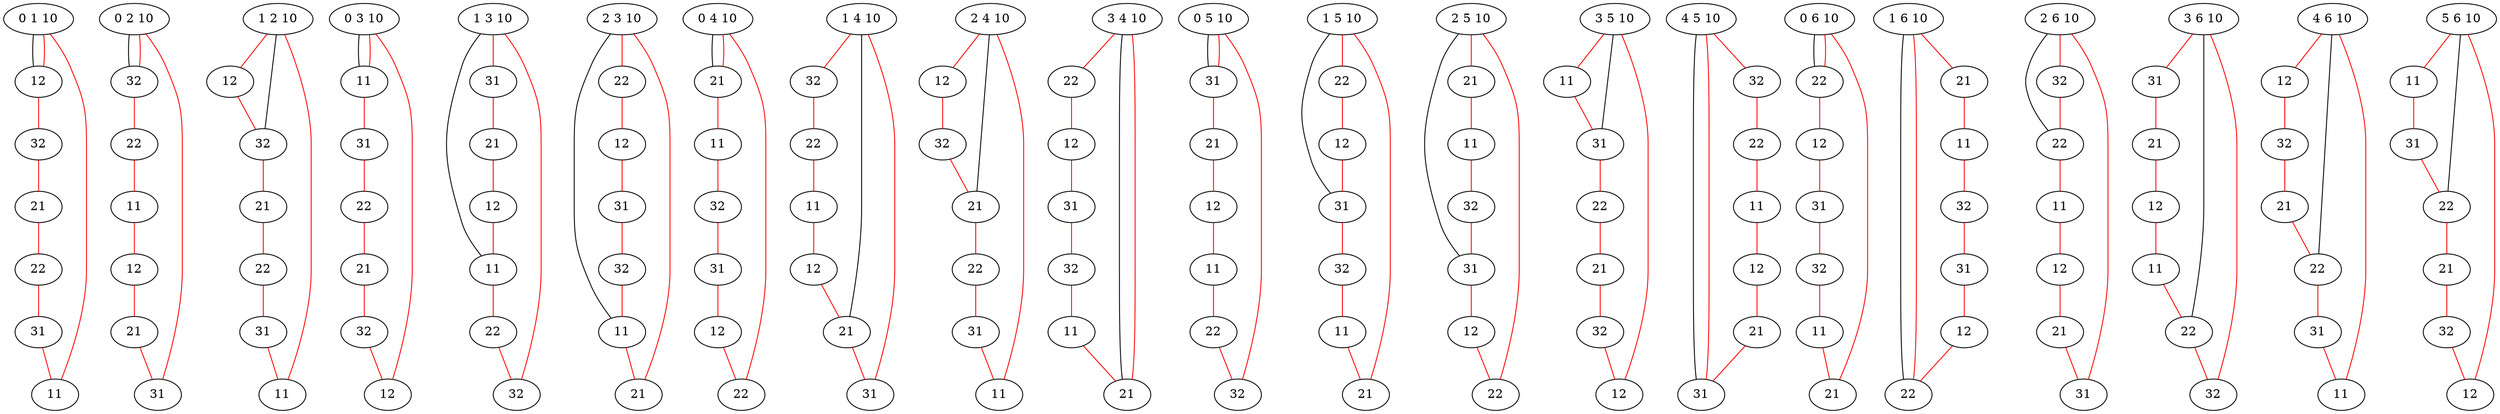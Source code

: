 graph{
l0é1é0 [label="0 1 10"];
l0é1é1 [label="11"];
l0é1é2 [label="31"];
l0é1é3 [label="12"];
l0é1é4 [label="22"];
l0é1é5 [label="32"];
l0é1é6 [label="21"];
edge [color=black];
l0é1é0--l0é1é3;
edge [color=red];
l0é1é3--l0é1é5--l0é1é6--l0é1é4--l0é1é2--l0é1é1--l0é1é0--l0é1é3;
l0é2é0 [label="0 2 10"];
l0é2é1 [label="11"];
l0é2é2 [label="31"];
l0é2é3 [label="12"];
l0é2é4 [label="22"];
l0é2é5 [label="32"];
l0é2é6 [label="21"];
edge [color=black];
l0é2é0--l0é2é5;
edge [color=red];
l0é2é5--l0é2é4--l0é2é1--l0é2é3--l0é2é6--l0é2é2--l0é2é0--l0é2é5;
l1é2é0 [label="1 2 10"];
l1é2é1 [label="11"];
l1é2é2 [label="31"];
l1é2é3 [label="12"];
l1é2é4 [label="22"];
l1é2é5 [label="32"];
l1é2é6 [label="21"];
edge [color=black];
l1é2é0--l1é2é5;
edge [color=red];
l1é2é5--l1é2é6--l1é2é4--l1é2é2--l1é2é1--l1é2é0--l1é2é3--l1é2é5;
l0é3é0 [label="0 3 10"];
l0é3é1 [label="11"];
l0é3é2 [label="31"];
l0é3é3 [label="12"];
l0é3é4 [label="22"];
l0é3é5 [label="32"];
l0é3é6 [label="21"];
edge [color=black];
l0é3é0--l0é3é1;
edge [color=red];
l0é3é1--l0é3é2--l0é3é4--l0é3é6--l0é3é5--l0é3é3--l0é3é0--l0é3é1;
l1é3é0 [label="1 3 10"];
l1é3é1 [label="11"];
l1é3é2 [label="31"];
l1é3é3 [label="12"];
l1é3é4 [label="22"];
l1é3é5 [label="32"];
l1é3é6 [label="21"];
edge [color=black];
l1é3é0--l1é3é1;
edge [color=red];
l1é3é1--l1é3é4--l1é3é5--l1é3é0--l1é3é2--l1é3é6--l1é3é3--l1é3é1;
l2é3é0 [label="2 3 10"];
l2é3é1 [label="11"];
l2é3é2 [label="31"];
l2é3é3 [label="12"];
l2é3é4 [label="22"];
l2é3é5 [label="32"];
l2é3é6 [label="21"];
edge [color=black];
l2é3é0--l2é3é1;
edge [color=red];
l2é3é1--l2é3é6--l2é3é0--l2é3é4--l2é3é3--l2é3é2--l2é3é5--l2é3é1;
l0é4é0 [label="0 4 10"];
l0é4é1 [label="11"];
l0é4é2 [label="31"];
l0é4é3 [label="12"];
l0é4é4 [label="22"];
l0é4é5 [label="32"];
l0é4é6 [label="21"];
edge [color=black];
l0é4é0--l0é4é6;
edge [color=red];
l0é4é6--l0é4é1--l0é4é5--l0é4é2--l0é4é3--l0é4é4--l0é4é0--l0é4é6;
l1é4é0 [label="1 4 10"];
l1é4é1 [label="11"];
l1é4é2 [label="31"];
l1é4é3 [label="12"];
l1é4é4 [label="22"];
l1é4é5 [label="32"];
l1é4é6 [label="21"];
edge [color=black];
l1é4é0--l1é4é6;
edge [color=red];
l1é4é6--l1é4é2--l1é4é0--l1é4é5--l1é4é4--l1é4é1--l1é4é3--l1é4é6;
l2é4é0 [label="2 4 10"];
l2é4é1 [label="11"];
l2é4é2 [label="31"];
l2é4é3 [label="12"];
l2é4é4 [label="22"];
l2é4é5 [label="32"];
l2é4é6 [label="21"];
edge [color=black];
l2é4é0--l2é4é6;
edge [color=red];
l2é4é6--l2é4é4--l2é4é2--l2é4é1--l2é4é0--l2é4é3--l2é4é5--l2é4é6;
l3é4é0 [label="3 4 10"];
l3é4é1 [label="11"];
l3é4é2 [label="31"];
l3é4é3 [label="12"];
l3é4é4 [label="22"];
l3é4é5 [label="32"];
l3é4é6 [label="21"];
edge [color=black];
l3é4é0--l3é4é6;
edge [color=red];
l3é4é6--l3é4é0--l3é4é4--l3é4é3--l3é4é2--l3é4é5--l3é4é1--l3é4é6;
l0é5é0 [label="0 5 10"];
l0é5é1 [label="11"];
l0é5é2 [label="31"];
l0é5é3 [label="12"];
l0é5é4 [label="22"];
l0é5é5 [label="32"];
l0é5é6 [label="21"];
edge [color=black];
l0é5é0--l0é5é2;
edge [color=red];
l0é5é2--l0é5é6--l0é5é3--l0é5é1--l0é5é4--l0é5é5--l0é5é0--l0é5é2;
l1é5é0 [label="1 5 10"];
l1é5é1 [label="11"];
l1é5é2 [label="31"];
l1é5é3 [label="12"];
l1é5é4 [label="22"];
l1é5é5 [label="32"];
l1é5é6 [label="21"];
edge [color=black];
l1é5é0--l1é5é2;
edge [color=red];
l1é5é2--l1é5é5--l1é5é1--l1é5é6--l1é5é0--l1é5é4--l1é5é3--l1é5é2;
l2é5é0 [label="2 5 10"];
l2é5é1 [label="11"];
l2é5é2 [label="31"];
l2é5é3 [label="12"];
l2é5é4 [label="22"];
l2é5é5 [label="32"];
l2é5é6 [label="21"];
edge [color=black];
l2é5é0--l2é5é2;
edge [color=red];
l2é5é2--l2é5é3--l2é5é4--l2é5é0--l2é5é6--l2é5é1--l2é5é5--l2é5é2;
l3é5é0 [label="3 5 10"];
l3é5é1 [label="11"];
l3é5é2 [label="31"];
l3é5é3 [label="12"];
l3é5é4 [label="22"];
l3é5é5 [label="32"];
l3é5é6 [label="21"];
edge [color=black];
l3é5é0--l3é5é2;
edge [color=red];
l3é5é2--l3é5é4--l3é5é6--l3é5é5--l3é5é3--l3é5é0--l3é5é1--l3é5é2;
l4é5é0 [label="4 5 10"];
l4é5é1 [label="11"];
l4é5é2 [label="31"];
l4é5é3 [label="12"];
l4é5é4 [label="22"];
l4é5é5 [label="32"];
l4é5é6 [label="21"];
edge [color=black];
l4é5é0--l4é5é2;
edge [color=red];
l4é5é2--l4é5é0--l4é5é5--l4é5é4--l4é5é1--l4é5é3--l4é5é6--l4é5é2;
l0é6é0 [label="0 6 10"];
l0é6é1 [label="11"];
l0é6é2 [label="31"];
l0é6é3 [label="12"];
l0é6é4 [label="22"];
l0é6é5 [label="32"];
l0é6é6 [label="21"];
edge [color=black];
l0é6é0--l0é6é4;
edge [color=red];
l0é6é4--l0é6é3--l0é6é2--l0é6é5--l0é6é1--l0é6é6--l0é6é0--l0é6é4;
l1é6é0 [label="1 6 10"];
l1é6é1 [label="11"];
l1é6é2 [label="31"];
l1é6é3 [label="12"];
l1é6é4 [label="22"];
l1é6é5 [label="32"];
l1é6é6 [label="21"];
edge [color=black];
l1é6é0--l1é6é4;
edge [color=red];
l1é6é4--l1é6é0--l1é6é6--l1é6é1--l1é6é5--l1é6é2--l1é6é3--l1é6é4;
l2é6é0 [label="2 6 10"];
l2é6é1 [label="11"];
l2é6é2 [label="31"];
l2é6é3 [label="12"];
l2é6é4 [label="22"];
l2é6é5 [label="32"];
l2é6é6 [label="21"];
edge [color=black];
l2é6é0--l2é6é4;
edge [color=red];
l2é6é4--l2é6é1--l2é6é3--l2é6é6--l2é6é2--l2é6é0--l2é6é5--l2é6é4;
l3é6é0 [label="3 6 10"];
l3é6é1 [label="11"];
l3é6é2 [label="31"];
l3é6é3 [label="12"];
l3é6é4 [label="22"];
l3é6é5 [label="32"];
l3é6é6 [label="21"];
edge [color=black];
l3é6é0--l3é6é4;
edge [color=red];
l3é6é4--l3é6é5--l3é6é0--l3é6é2--l3é6é6--l3é6é3--l3é6é1--l3é6é4;
l4é6é0 [label="4 6 10"];
l4é6é1 [label="11"];
l4é6é2 [label="31"];
l4é6é3 [label="12"];
l4é6é4 [label="22"];
l4é6é5 [label="32"];
l4é6é6 [label="21"];
edge [color=black];
l4é6é0--l4é6é4;
edge [color=red];
l4é6é4--l4é6é2--l4é6é1--l4é6é0--l4é6é3--l4é6é5--l4é6é6--l4é6é4;
l5é6é0 [label="5 6 10"];
l5é6é1 [label="11"];
l5é6é2 [label="31"];
l5é6é3 [label="12"];
l5é6é4 [label="22"];
l5é6é5 [label="32"];
l5é6é6 [label="21"];
edge [color=black];
l5é6é0--l5é6é4;
edge [color=red];
l5é6é4--l5é6é6--l5é6é5--l5é6é3--l5é6é0--l5é6é1--l5é6é2--l5é6é4;
}
